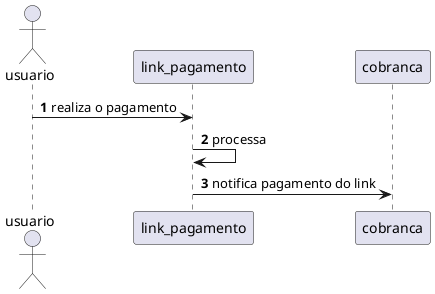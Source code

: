 @startuml
'https://plantuml.com/sequence-diagram

autonumber

actor usuario as usuario
participant link_pagamento as link
participant cobranca as cobranca

usuario -> link : realiza o pagamento
link -> link : processa
link -> cobranca : notifica pagamento do link

@enduml